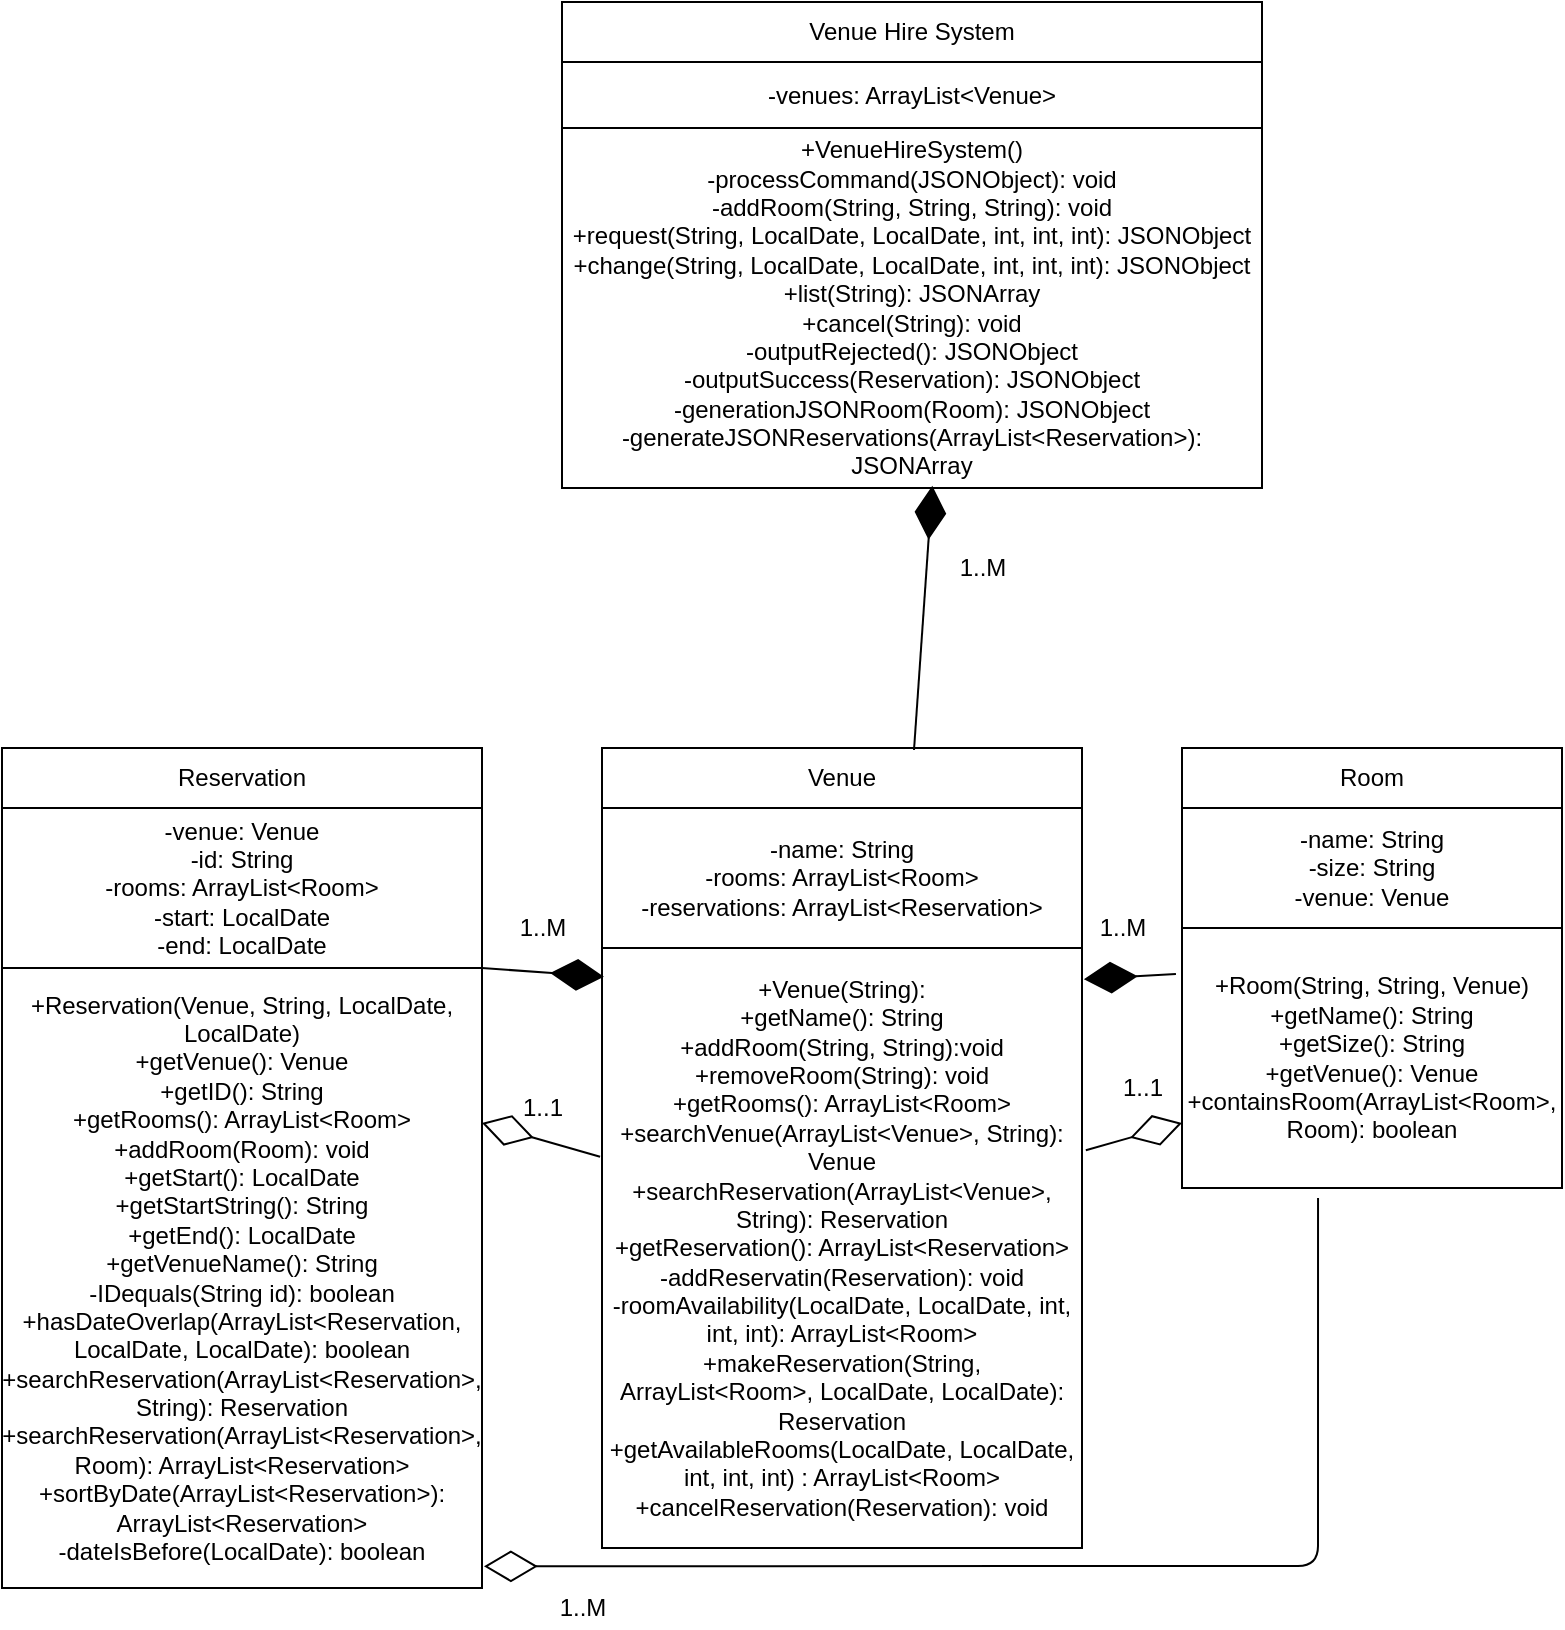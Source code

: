 <mxfile version="13.3.5" type="device"><diagram id="zmV-QMQOZCylOhdIE4_T" name="Page-1"><mxGraphModel dx="732" dy="750" grid="1" gridSize="10" guides="1" tooltips="1" connect="1" arrows="1" fold="1" page="1" pageScale="1" pageWidth="850" pageHeight="1100" math="0" shadow="0"><root><mxCell id="0"/><mxCell id="1" parent="0"/><mxCell id="f02Y5T8zwZ38DNIXzQTD-2" value="Reservation" style="rounded=0;whiteSpace=wrap;html=1;" parent="1" vertex="1"><mxGeometry x="40" y="530" width="240" height="30" as="geometry"/></mxCell><mxCell id="f02Y5T8zwZ38DNIXzQTD-3" value="Room" style="rounded=0;whiteSpace=wrap;html=1;" parent="1" vertex="1"><mxGeometry x="630" y="530" width="190" height="30" as="geometry"/></mxCell><mxCell id="f02Y5T8zwZ38DNIXzQTD-4" value="Venue Hire System" style="rounded=0;whiteSpace=wrap;html=1;" parent="1" vertex="1"><mxGeometry x="320" y="157" width="350" height="30" as="geometry"/></mxCell><mxCell id="f02Y5T8zwZ38DNIXzQTD-5" value="&lt;div&gt;Venue&lt;/div&gt;" style="rounded=0;whiteSpace=wrap;html=1;" parent="1" vertex="1"><mxGeometry x="340" y="530" width="240" height="30" as="geometry"/></mxCell><mxCell id="We_SMNHyl1-DzLaRibEC-1" value="-venues: ArrayList&amp;lt;Venue&amp;gt;" style="rounded=0;whiteSpace=wrap;html=1;" parent="1" vertex="1"><mxGeometry x="320" y="187" width="350" height="33" as="geometry"/></mxCell><mxCell id="We_SMNHyl1-DzLaRibEC-3" value="&lt;div&gt;+VenueHireSystem()&lt;br&gt;&lt;/div&gt;&lt;div&gt;-processCommand(JSONObject): void&lt;/div&gt;&lt;div&gt;-addRoom(String, String, String): void&lt;/div&gt;&lt;div&gt;+request(String, LocalDate, LocalDate, int, int, int): JSONObject&lt;/div&gt;&lt;div&gt;+change(String, LocalDate, LocalDate, int, int, int): JSONObject&lt;br&gt;&lt;/div&gt;&lt;div&gt;+list(String): JSONArray&lt;/div&gt;&lt;div&gt;+cancel(String): void&lt;/div&gt;&lt;div&gt;-outputRejected(): JSONObject&lt;/div&gt;&lt;div&gt;-outputSuccess(Reservation): JSONObject&lt;br&gt;&lt;/div&gt;&lt;div&gt;-generationJSONRoom(Room): JSONObject&lt;/div&gt;&lt;div&gt;-generateJSONReservations(ArrayList&amp;lt;Reservation&amp;gt;): JSONArray&lt;br&gt;&lt;/div&gt;" style="rounded=0;whiteSpace=wrap;html=1;" parent="1" vertex="1"><mxGeometry x="320" y="220" width="350" height="180" as="geometry"/></mxCell><mxCell id="We_SMNHyl1-DzLaRibEC-4" value="&lt;div&gt;-name: String&lt;/div&gt;&lt;div&gt;-size: String&lt;/div&gt;&lt;div&gt;-venue: Venue&lt;br&gt;&lt;/div&gt;" style="rounded=0;whiteSpace=wrap;html=1;" parent="1" vertex="1"><mxGeometry x="630" y="560" width="190" height="60" as="geometry"/></mxCell><mxCell id="We_SMNHyl1-DzLaRibEC-5" value="&lt;div&gt;+Room(String, String, Venue)&lt;br&gt;&lt;/div&gt;&lt;div&gt;+getName(): String&lt;/div&gt;&lt;div&gt;+getSize(): String&lt;/div&gt;&lt;div&gt;+getVenue(): Venue&lt;br&gt;&lt;/div&gt;&lt;div&gt;+containsRoom(ArrayList&amp;lt;Room&amp;gt;, Room): boolean&lt;br&gt;&lt;/div&gt;" style="rounded=0;whiteSpace=wrap;html=1;" parent="1" vertex="1"><mxGeometry x="630" y="620" width="190" height="130" as="geometry"/></mxCell><mxCell id="We_SMNHyl1-DzLaRibEC-6" value="&lt;div&gt;-name: String&lt;/div&gt;&lt;div&gt;-rooms: ArrayList&amp;lt;Room&amp;gt;&lt;/div&gt;&lt;div&gt;-reservations: ArrayList&amp;lt;Reservation&amp;gt;&lt;/div&gt;" style="rounded=0;whiteSpace=wrap;html=1;" parent="1" vertex="1"><mxGeometry x="340" y="560" width="240" height="70" as="geometry"/></mxCell><mxCell id="We_SMNHyl1-DzLaRibEC-7" value="&lt;div&gt;+Venue(String):&lt;/div&gt;&lt;div&gt;+getName(): String&lt;/div&gt;&lt;div&gt;+addRoom(String, String):void&lt;/div&gt;&lt;div&gt;+removeRoom(String): void&lt;/div&gt;&lt;div&gt;+getRooms(): ArrayList&amp;lt;Room&amp;gt;&lt;br&gt;&lt;/div&gt;&lt;div&gt;+searchVenue(ArrayList&amp;lt;Venue&amp;gt;, String): Venue&lt;/div&gt;&lt;div&gt;+searchReservation(ArrayList&amp;lt;Venue&amp;gt;, String): Reservation&lt;br&gt;&lt;/div&gt;&lt;div&gt;+getReservation(): ArrayList&amp;lt;Reservation&amp;gt;&lt;/div&gt;&lt;div&gt;-addReservatin(Reservation): void&lt;br&gt;&lt;/div&gt;&lt;div&gt;-roomAvailability(LocalDate, LocalDate, int, int, int): ArrayList&amp;lt;Room&amp;gt;&lt;br&gt;&lt;/div&gt;&lt;div&gt;+makeReservation(String, ArrayList&amp;lt;Room&amp;gt;, LocalDate, LocalDate): Reservation&lt;/div&gt;&lt;div&gt;+getAvailableRooms(LocalDate, LocalDate, int, int, int) : ArrayList&amp;lt;Room&amp;gt;&lt;br&gt;&lt;/div&gt;&lt;div&gt;+cancelReservation(Reservation): void&lt;br&gt;&lt;/div&gt;" style="rounded=0;whiteSpace=wrap;html=1;" parent="1" vertex="1"><mxGeometry x="340" y="630" width="240" height="300" as="geometry"/></mxCell><mxCell id="We_SMNHyl1-DzLaRibEC-9" value="&lt;div&gt;-venue: Venue&lt;/div&gt;&lt;div&gt;-id: String&lt;/div&gt;&lt;div&gt;-rooms: ArrayList&amp;lt;Room&amp;gt;&lt;/div&gt;&lt;div&gt;-start: LocalDate&lt;/div&gt;&lt;div&gt;-end: LocalDate&lt;br&gt;&lt;/div&gt;" style="rounded=0;whiteSpace=wrap;html=1;" parent="1" vertex="1"><mxGeometry x="40" y="560" width="240" height="80" as="geometry"/></mxCell><mxCell id="We_SMNHyl1-DzLaRibEC-10" value="&lt;div&gt;+Reservation(Venue, String, LocalDate, LocalDate)&lt;/div&gt;&lt;div&gt;+getVenue(): Venue&lt;/div&gt;&lt;div&gt;+getID(): String&lt;/div&gt;&lt;div&gt;+getRooms(): ArrayList&amp;lt;Room&amp;gt;&lt;/div&gt;&lt;div&gt;+addRoom(Room): void&lt;br&gt;&lt;/div&gt;&lt;div&gt;+getStart(): LocalDate&lt;/div&gt;&lt;div&gt;+getStartString(): String&lt;br&gt;&lt;/div&gt;&lt;div&gt;+getEnd(): LocalDate&lt;/div&gt;&lt;div&gt;+getVenueName(): String&lt;/div&gt;&lt;div&gt;-IDequals(String id): boolean&lt;br&gt;&lt;/div&gt;&lt;div&gt;+hasDateOverlap(ArrayList&amp;lt;Reservation, LocalDate, LocalDate): boolean&lt;/div&gt;&lt;div&gt;+searchReservation(ArrayList&amp;lt;Reservation&amp;gt;, String): Reservation&lt;/div&gt;&lt;div&gt;+searchReservation(ArrayList&amp;lt;Reservation&amp;gt;, Room): ArrayList&amp;lt;Reservation&amp;gt;&lt;/div&gt;&lt;div&gt;+sortByDate(ArrayList&amp;lt;Reservation&amp;gt;): ArrayList&amp;lt;Reservation&amp;gt;&lt;br&gt;&lt;/div&gt;&lt;div&gt;-dateIsBefore(LocalDate): boolean&lt;br&gt;&lt;/div&gt;" style="rounded=0;whiteSpace=wrap;html=1;" parent="1" vertex="1"><mxGeometry x="40" y="640" width="240" height="310" as="geometry"/></mxCell><mxCell id="nf2USP9r2I9SNLgcpecz-1" value="" style="endArrow=diamondThin;endFill=1;endSize=24;html=1;entryX=0.529;entryY=0.994;entryDx=0;entryDy=0;exitX=0.65;exitY=0.033;exitDx=0;exitDy=0;exitPerimeter=0;entryPerimeter=0;" parent="1" source="f02Y5T8zwZ38DNIXzQTD-5" target="We_SMNHyl1-DzLaRibEC-3" edge="1"><mxGeometry width="160" relative="1" as="geometry"><mxPoint x="270" y="600" as="sourcePoint"/><mxPoint x="430" y="600" as="targetPoint"/></mxGeometry></mxCell><mxCell id="nf2USP9r2I9SNLgcpecz-2" value="1..M" style="text;html=1;align=center;verticalAlign=middle;resizable=0;points=[];autosize=1;" parent="1" vertex="1"><mxGeometry x="510" y="430" width="40" height="20" as="geometry"/></mxCell><mxCell id="nf2USP9r2I9SNLgcpecz-3" value="" style="endArrow=diamondThin;endFill=1;endSize=24;html=1;entryX=0.004;entryY=0.048;entryDx=0;entryDy=0;entryPerimeter=0;exitX=1;exitY=0;exitDx=0;exitDy=0;" parent="1" source="We_SMNHyl1-DzLaRibEC-10" target="We_SMNHyl1-DzLaRibEC-7" edge="1"><mxGeometry width="160" relative="1" as="geometry"><mxPoint x="310" y="610" as="sourcePoint"/><mxPoint x="470" y="610" as="targetPoint"/></mxGeometry></mxCell><mxCell id="nf2USP9r2I9SNLgcpecz-4" value="" style="endArrow=diamondThin;endFill=1;endSize=24;html=1;entryX=1.004;entryY=0.052;entryDx=0;entryDy=0;entryPerimeter=0;exitX=-0.016;exitY=0.177;exitDx=0;exitDy=0;exitPerimeter=0;" parent="1" source="We_SMNHyl1-DzLaRibEC-5" target="We_SMNHyl1-DzLaRibEC-7" edge="1"><mxGeometry width="160" relative="1" as="geometry"><mxPoint x="310" y="580" as="sourcePoint"/><mxPoint x="470" y="580" as="targetPoint"/></mxGeometry></mxCell><mxCell id="nf2USP9r2I9SNLgcpecz-5" value="1..M" style="text;html=1;align=center;verticalAlign=middle;resizable=0;points=[];autosize=1;" parent="1" vertex="1"><mxGeometry x="290" y="610" width="40" height="20" as="geometry"/></mxCell><mxCell id="nf2USP9r2I9SNLgcpecz-6" value="1..M" style="text;html=1;align=center;verticalAlign=middle;resizable=0;points=[];autosize=1;" parent="1" vertex="1"><mxGeometry x="580" y="610" width="40" height="20" as="geometry"/></mxCell><mxCell id="nf2USP9r2I9SNLgcpecz-7" value="" style="endArrow=diamondThin;endFill=0;endSize=24;html=1;entryX=1;entryY=0.25;entryDx=0;entryDy=0;exitX=-0.004;exitY=0.348;exitDx=0;exitDy=0;exitPerimeter=0;" parent="1" source="We_SMNHyl1-DzLaRibEC-7" target="We_SMNHyl1-DzLaRibEC-10" edge="1"><mxGeometry width="160" relative="1" as="geometry"><mxPoint x="300" y="610" as="sourcePoint"/><mxPoint x="460" y="610" as="targetPoint"/></mxGeometry></mxCell><mxCell id="nf2USP9r2I9SNLgcpecz-9" value="1..1" style="text;html=1;align=center;verticalAlign=middle;resizable=0;points=[];autosize=1;" parent="1" vertex="1"><mxGeometry x="290" y="700" width="40" height="20" as="geometry"/></mxCell><mxCell id="nf2USP9r2I9SNLgcpecz-10" value="" style="endArrow=diamondThin;endFill=0;endSize=24;html=1;entryX=1.004;entryY=0.965;entryDx=0;entryDy=0;entryPerimeter=0;exitX=0.358;exitY=1.038;exitDx=0;exitDy=0;exitPerimeter=0;" parent="1" source="We_SMNHyl1-DzLaRibEC-5" target="We_SMNHyl1-DzLaRibEC-10" edge="1"><mxGeometry width="160" relative="1" as="geometry"><mxPoint x="640" y="920" as="sourcePoint"/><mxPoint x="460" y="790" as="targetPoint"/><Array as="points"><mxPoint x="698" y="939"/></Array></mxGeometry></mxCell><mxCell id="nf2USP9r2I9SNLgcpecz-11" value="1..M" style="text;html=1;align=center;verticalAlign=middle;resizable=0;points=[];autosize=1;" parent="1" vertex="1"><mxGeometry x="310" y="950" width="40" height="20" as="geometry"/></mxCell><mxCell id="nf2USP9r2I9SNLgcpecz-12" value="" style="endArrow=diamondThin;endFill=0;endSize=24;html=1;entryX=0;entryY=0.75;entryDx=0;entryDy=0;exitX=1.008;exitY=0.337;exitDx=0;exitDy=0;exitPerimeter=0;" parent="1" source="We_SMNHyl1-DzLaRibEC-7" target="We_SMNHyl1-DzLaRibEC-5" edge="1"><mxGeometry width="160" relative="1" as="geometry"><mxPoint x="590" y="718" as="sourcePoint"/><mxPoint x="590" y="780" as="targetPoint"/></mxGeometry></mxCell><mxCell id="nf2USP9r2I9SNLgcpecz-13" value="1..1" style="text;html=1;align=center;verticalAlign=middle;resizable=0;points=[];autosize=1;" parent="1" vertex="1"><mxGeometry x="590" y="690" width="40" height="20" as="geometry"/></mxCell></root></mxGraphModel></diagram></mxfile>
